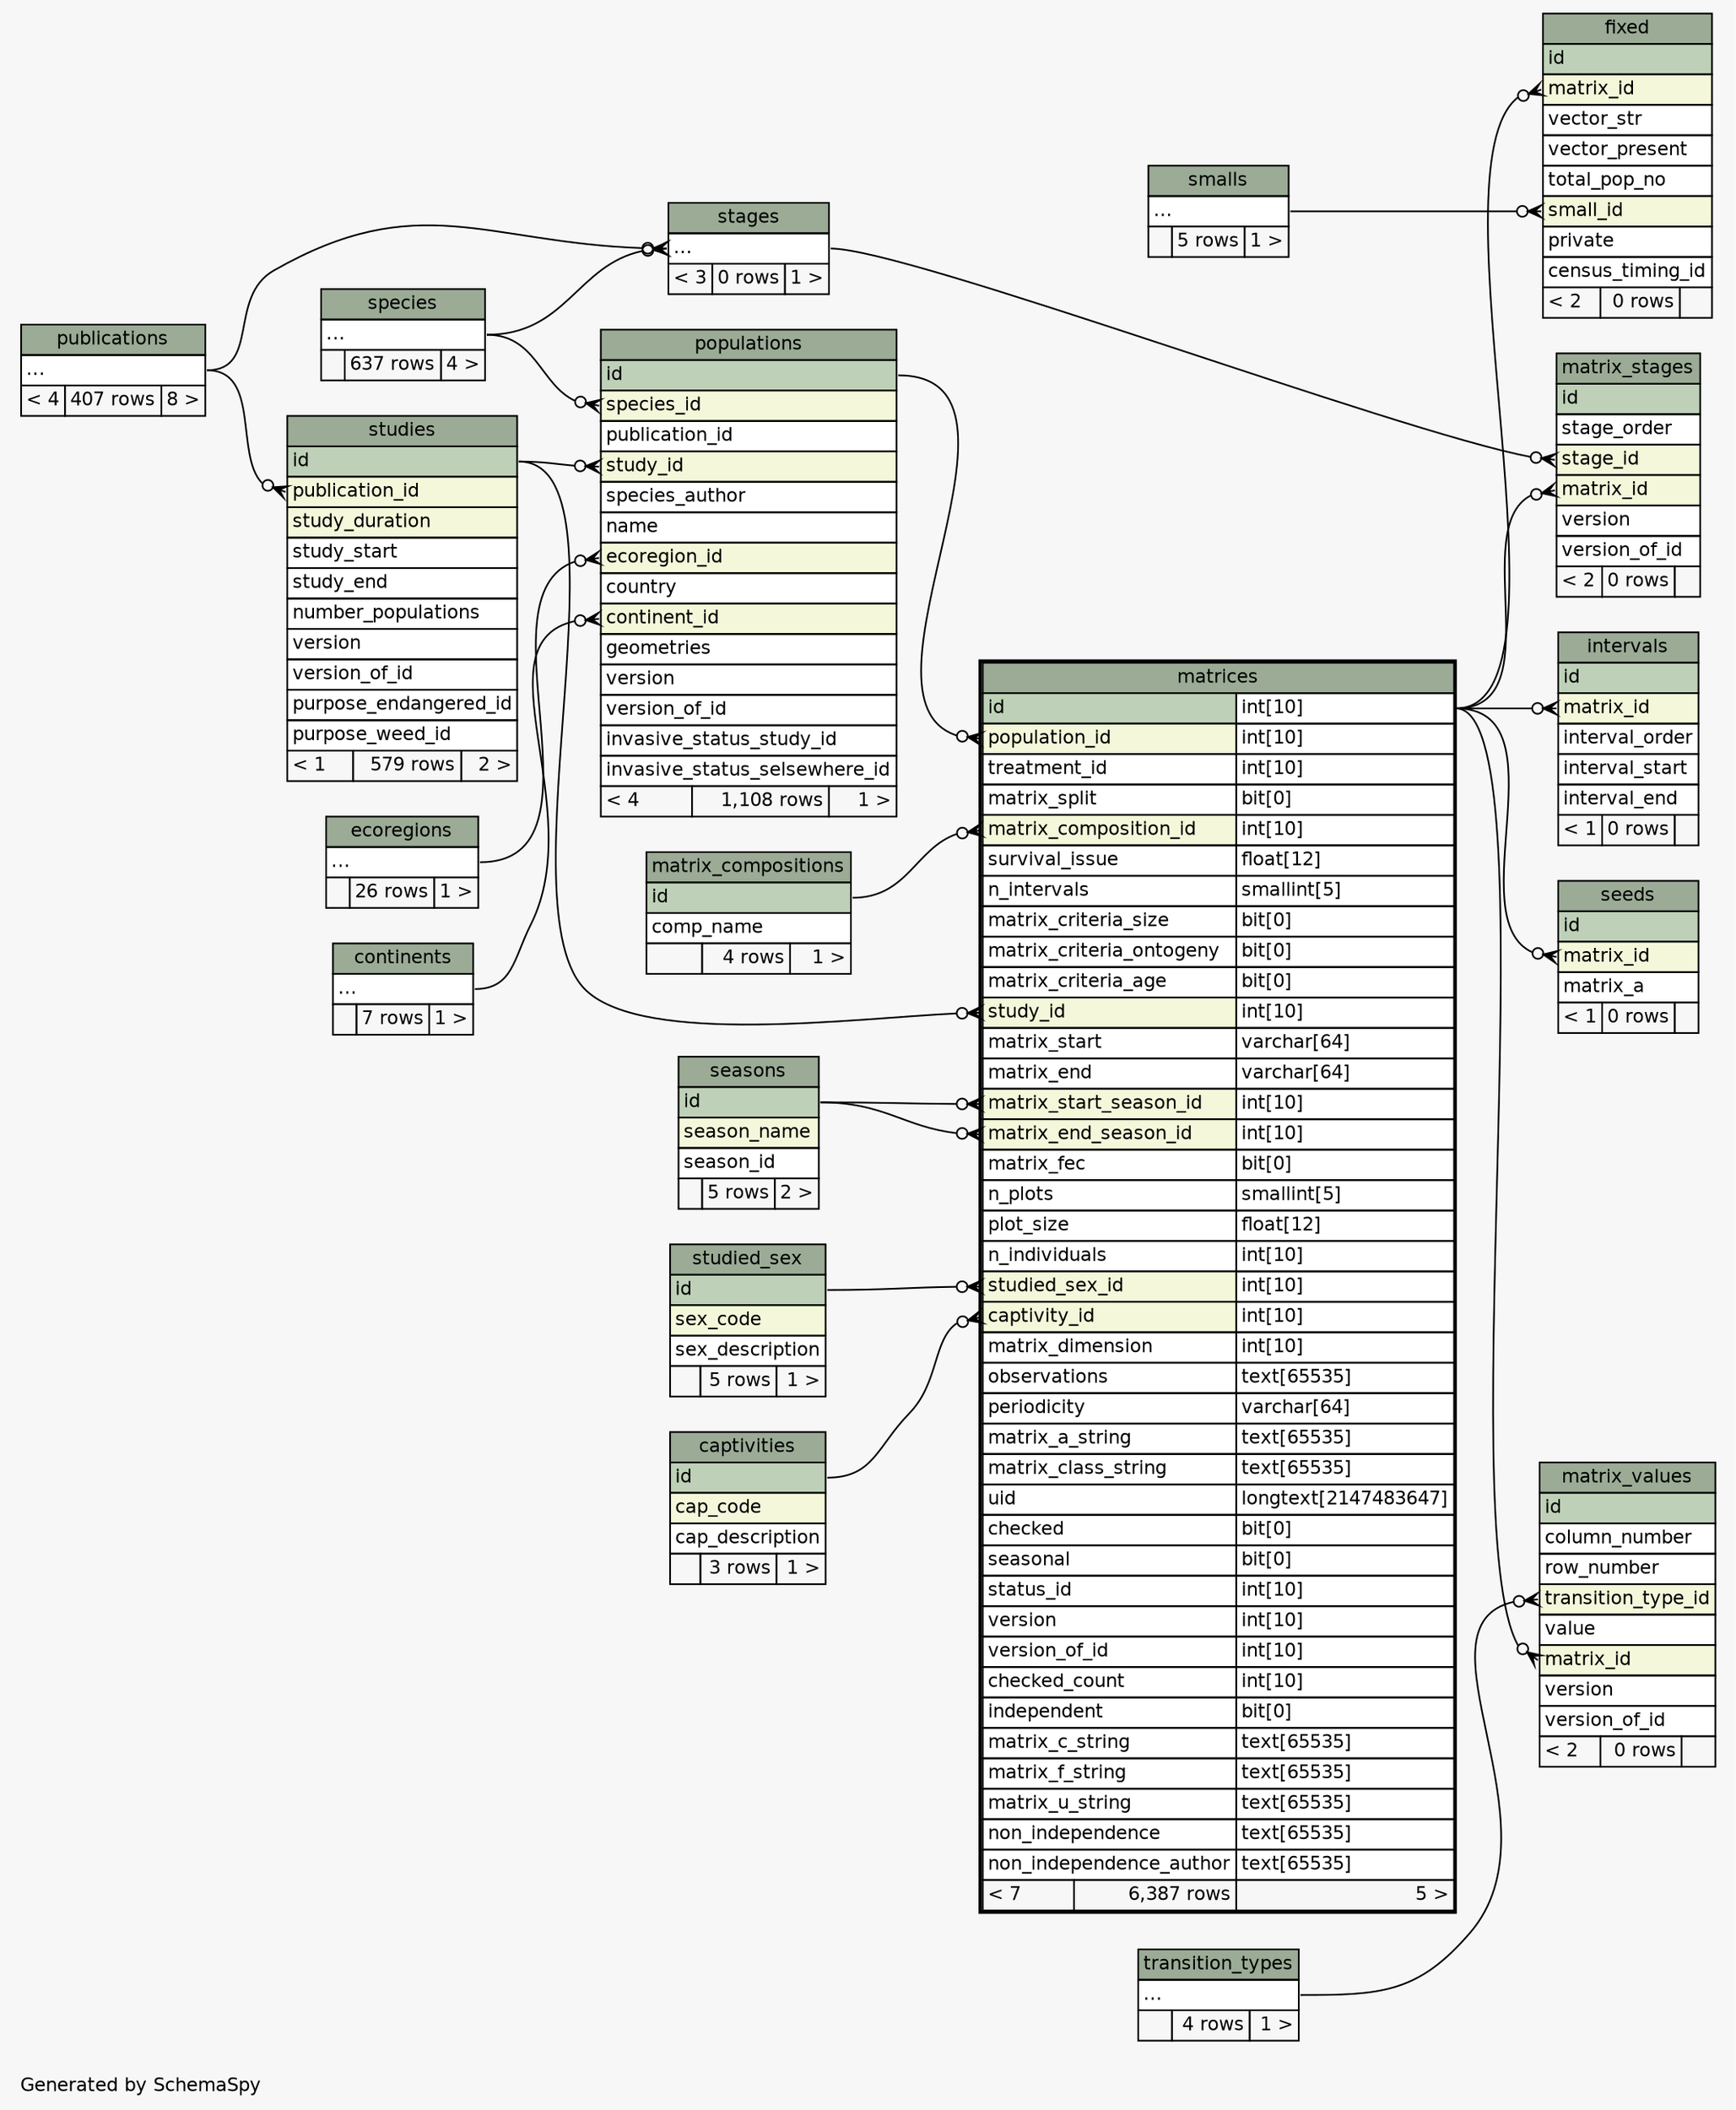 // dot 2.38.0 on Mac OS X 10.11.5
// SchemaSpy rev 590
digraph "twoDegreesRelationshipsDiagram" {
  graph [
    rankdir="RL"
    bgcolor="#f7f7f7"
    label="\nGenerated by SchemaSpy"
    labeljust="l"
    nodesep="0.18"
    ranksep="0.46"
    fontname="Helvetica"
    fontsize="11"
  ];
  node [
    fontname="Helvetica"
    fontsize="11"
    shape="plaintext"
  ];
  edge [
    arrowsize="0.8"
  ];
  "fixed":"matrix_id":w -> "matrices":"id.type":e [arrowhead=none dir=back arrowtail=crowodot];
  "fixed":"small_id":w -> "smalls":"elipses":e [arrowhead=none dir=back arrowtail=crowodot];
  "intervals":"matrix_id":w -> "matrices":"id.type":e [arrowhead=none dir=back arrowtail=crowodot];
  "matrices":"captivity_id":w -> "captivities":"id":e [arrowhead=none dir=back arrowtail=crowodot];
  "matrices":"matrix_composition_id":w -> "matrix_compositions":"id":e [arrowhead=none dir=back arrowtail=crowodot];
  "matrices":"matrix_end_season_id":w -> "seasons":"id":e [arrowhead=none dir=back arrowtail=crowodot];
  "matrices":"matrix_start_season_id":w -> "seasons":"id":e [arrowhead=none dir=back arrowtail=crowodot];
  "matrices":"population_id":w -> "populations":"id":e [arrowhead=none dir=back arrowtail=crowodot];
  "matrices":"studied_sex_id":w -> "studied_sex":"id":e [arrowhead=none dir=back arrowtail=crowodot];
  "matrices":"study_id":w -> "studies":"id":e [arrowhead=none dir=back arrowtail=crowodot];
  "matrix_stages":"matrix_id":w -> "matrices":"id.type":e [arrowhead=none dir=back arrowtail=crowodot];
  "matrix_stages":"stage_id":w -> "stages":"elipses":e [arrowhead=none dir=back arrowtail=crowodot];
  "matrix_values":"matrix_id":w -> "matrices":"id.type":e [arrowhead=none dir=back arrowtail=crowodot];
  "matrix_values":"transition_type_id":w -> "transition_types":"elipses":e [arrowhead=none dir=back arrowtail=crowodot];
  "populations":"continent_id":w -> "continents":"elipses":e [arrowhead=none dir=back arrowtail=crowodot];
  "populations":"ecoregion_id":w -> "ecoregions":"elipses":e [arrowhead=none dir=back arrowtail=crowodot];
  "populations":"species_id":w -> "species":"elipses":e [arrowhead=none dir=back arrowtail=crowodot];
  "populations":"study_id":w -> "studies":"id":e [arrowhead=none dir=back arrowtail=crowodot];
  "seeds":"matrix_id":w -> "matrices":"id.type":e [arrowhead=none dir=back arrowtail=crowodot];
  "stages":"elipses":w -> "publications":"elipses":e [arrowhead=none dir=back arrowtail=crowodot];
  "stages":"elipses":w -> "species":"elipses":e [arrowhead=none dir=back arrowtail=crowodot];
  "studies":"publication_id":w -> "publications":"elipses":e [arrowhead=none dir=back arrowtail=crowodot];
  "captivities" [
    label=<
    <TABLE BORDER="0" CELLBORDER="1" CELLSPACING="0" BGCOLOR="#ffffff">
      <TR><TD COLSPAN="3" BGCOLOR="#9bab96" ALIGN="CENTER">captivities</TD></TR>
      <TR><TD PORT="id" COLSPAN="3" BGCOLOR="#bed1b8" ALIGN="LEFT">id</TD></TR>
      <TR><TD PORT="cap_code" COLSPAN="3" BGCOLOR="#f4f7da" ALIGN="LEFT">cap_code</TD></TR>
      <TR><TD PORT="cap_description" COLSPAN="3" ALIGN="LEFT">cap_description</TD></TR>
      <TR><TD ALIGN="LEFT" BGCOLOR="#f7f7f7">  </TD><TD ALIGN="RIGHT" BGCOLOR="#f7f7f7">3 rows</TD><TD ALIGN="RIGHT" BGCOLOR="#f7f7f7">1 &gt;</TD></TR>
    </TABLE>>
    URL="captivities.html"
    tooltip="captivities"
  ];
  "continents" [
    label=<
    <TABLE BORDER="0" CELLBORDER="1" CELLSPACING="0" BGCOLOR="#ffffff">
      <TR><TD COLSPAN="3" BGCOLOR="#9bab96" ALIGN="CENTER">continents</TD></TR>
      <TR><TD PORT="elipses" COLSPAN="3" ALIGN="LEFT">...</TD></TR>
      <TR><TD ALIGN="LEFT" BGCOLOR="#f7f7f7">  </TD><TD ALIGN="RIGHT" BGCOLOR="#f7f7f7">7 rows</TD><TD ALIGN="RIGHT" BGCOLOR="#f7f7f7">1 &gt;</TD></TR>
    </TABLE>>
    URL="continents.html"
    tooltip="continents"
  ];
  "ecoregions" [
    label=<
    <TABLE BORDER="0" CELLBORDER="1" CELLSPACING="0" BGCOLOR="#ffffff">
      <TR><TD COLSPAN="3" BGCOLOR="#9bab96" ALIGN="CENTER">ecoregions</TD></TR>
      <TR><TD PORT="elipses" COLSPAN="3" ALIGN="LEFT">...</TD></TR>
      <TR><TD ALIGN="LEFT" BGCOLOR="#f7f7f7">  </TD><TD ALIGN="RIGHT" BGCOLOR="#f7f7f7">26 rows</TD><TD ALIGN="RIGHT" BGCOLOR="#f7f7f7">1 &gt;</TD></TR>
    </TABLE>>
    URL="ecoregions.html"
    tooltip="ecoregions"
  ];
  "fixed" [
    label=<
    <TABLE BORDER="0" CELLBORDER="1" CELLSPACING="0" BGCOLOR="#ffffff">
      <TR><TD COLSPAN="3" BGCOLOR="#9bab96" ALIGN="CENTER">fixed</TD></TR>
      <TR><TD PORT="id" COLSPAN="3" BGCOLOR="#bed1b8" ALIGN="LEFT">id</TD></TR>
      <TR><TD PORT="matrix_id" COLSPAN="3" BGCOLOR="#f4f7da" ALIGN="LEFT">matrix_id</TD></TR>
      <TR><TD PORT="vector_str" COLSPAN="3" ALIGN="LEFT">vector_str</TD></TR>
      <TR><TD PORT="vector_present" COLSPAN="3" ALIGN="LEFT">vector_present</TD></TR>
      <TR><TD PORT="total_pop_no" COLSPAN="3" ALIGN="LEFT">total_pop_no</TD></TR>
      <TR><TD PORT="small_id" COLSPAN="3" BGCOLOR="#f4f7da" ALIGN="LEFT">small_id</TD></TR>
      <TR><TD PORT="private" COLSPAN="3" ALIGN="LEFT">private</TD></TR>
      <TR><TD PORT="census_timing_id" COLSPAN="3" ALIGN="LEFT">census_timing_id</TD></TR>
      <TR><TD ALIGN="LEFT" BGCOLOR="#f7f7f7">&lt; 2</TD><TD ALIGN="RIGHT" BGCOLOR="#f7f7f7">0 rows</TD><TD ALIGN="RIGHT" BGCOLOR="#f7f7f7">  </TD></TR>
    </TABLE>>
    URL="fixed.html"
    tooltip="fixed"
  ];
  "intervals" [
    label=<
    <TABLE BORDER="0" CELLBORDER="1" CELLSPACING="0" BGCOLOR="#ffffff">
      <TR><TD COLSPAN="3" BGCOLOR="#9bab96" ALIGN="CENTER">intervals</TD></TR>
      <TR><TD PORT="id" COLSPAN="3" BGCOLOR="#bed1b8" ALIGN="LEFT">id</TD></TR>
      <TR><TD PORT="matrix_id" COLSPAN="3" BGCOLOR="#f4f7da" ALIGN="LEFT">matrix_id</TD></TR>
      <TR><TD PORT="interval_order" COLSPAN="3" ALIGN="LEFT">interval_order</TD></TR>
      <TR><TD PORT="interval_start" COLSPAN="3" ALIGN="LEFT">interval_start</TD></TR>
      <TR><TD PORT="interval_end" COLSPAN="3" ALIGN="LEFT">interval_end</TD></TR>
      <TR><TD ALIGN="LEFT" BGCOLOR="#f7f7f7">&lt; 1</TD><TD ALIGN="RIGHT" BGCOLOR="#f7f7f7">0 rows</TD><TD ALIGN="RIGHT" BGCOLOR="#f7f7f7">  </TD></TR>
    </TABLE>>
    URL="intervals.html"
    tooltip="intervals"
  ];
  "matrices" [
    label=<
    <TABLE BORDER="2" CELLBORDER="1" CELLSPACING="0" BGCOLOR="#ffffff">
      <TR><TD COLSPAN="3" BGCOLOR="#9bab96" ALIGN="CENTER">matrices</TD></TR>
      <TR><TD PORT="id" COLSPAN="2" BGCOLOR="#bed1b8" ALIGN="LEFT">id</TD><TD PORT="id.type" ALIGN="LEFT">int[10]</TD></TR>
      <TR><TD PORT="population_id" COLSPAN="2" BGCOLOR="#f4f7da" ALIGN="LEFT">population_id</TD><TD PORT="population_id.type" ALIGN="LEFT">int[10]</TD></TR>
      <TR><TD PORT="treatment_id" COLSPAN="2" ALIGN="LEFT">treatment_id</TD><TD PORT="treatment_id.type" ALIGN="LEFT">int[10]</TD></TR>
      <TR><TD PORT="matrix_split" COLSPAN="2" ALIGN="LEFT">matrix_split</TD><TD PORT="matrix_split.type" ALIGN="LEFT">bit[0]</TD></TR>
      <TR><TD PORT="matrix_composition_id" COLSPAN="2" BGCOLOR="#f4f7da" ALIGN="LEFT">matrix_composition_id</TD><TD PORT="matrix_composition_id.type" ALIGN="LEFT">int[10]</TD></TR>
      <TR><TD PORT="survival_issue" COLSPAN="2" ALIGN="LEFT">survival_issue</TD><TD PORT="survival_issue.type" ALIGN="LEFT">float[12]</TD></TR>
      <TR><TD PORT="n_intervals" COLSPAN="2" ALIGN="LEFT">n_intervals</TD><TD PORT="n_intervals.type" ALIGN="LEFT">smallint[5]</TD></TR>
      <TR><TD PORT="matrix_criteria_size" COLSPAN="2" ALIGN="LEFT">matrix_criteria_size</TD><TD PORT="matrix_criteria_size.type" ALIGN="LEFT">bit[0]</TD></TR>
      <TR><TD PORT="matrix_criteria_ontogeny" COLSPAN="2" ALIGN="LEFT">matrix_criteria_ontogeny</TD><TD PORT="matrix_criteria_ontogeny.type" ALIGN="LEFT">bit[0]</TD></TR>
      <TR><TD PORT="matrix_criteria_age" COLSPAN="2" ALIGN="LEFT">matrix_criteria_age</TD><TD PORT="matrix_criteria_age.type" ALIGN="LEFT">bit[0]</TD></TR>
      <TR><TD PORT="study_id" COLSPAN="2" BGCOLOR="#f4f7da" ALIGN="LEFT">study_id</TD><TD PORT="study_id.type" ALIGN="LEFT">int[10]</TD></TR>
      <TR><TD PORT="matrix_start" COLSPAN="2" ALIGN="LEFT">matrix_start</TD><TD PORT="matrix_start.type" ALIGN="LEFT">varchar[64]</TD></TR>
      <TR><TD PORT="matrix_end" COLSPAN="2" ALIGN="LEFT">matrix_end</TD><TD PORT="matrix_end.type" ALIGN="LEFT">varchar[64]</TD></TR>
      <TR><TD PORT="matrix_start_season_id" COLSPAN="2" BGCOLOR="#f4f7da" ALIGN="LEFT">matrix_start_season_id</TD><TD PORT="matrix_start_season_id.type" ALIGN="LEFT">int[10]</TD></TR>
      <TR><TD PORT="matrix_end_season_id" COLSPAN="2" BGCOLOR="#f4f7da" ALIGN="LEFT">matrix_end_season_id</TD><TD PORT="matrix_end_season_id.type" ALIGN="LEFT">int[10]</TD></TR>
      <TR><TD PORT="matrix_fec" COLSPAN="2" ALIGN="LEFT">matrix_fec</TD><TD PORT="matrix_fec.type" ALIGN="LEFT">bit[0]</TD></TR>
      <TR><TD PORT="n_plots" COLSPAN="2" ALIGN="LEFT">n_plots</TD><TD PORT="n_plots.type" ALIGN="LEFT">smallint[5]</TD></TR>
      <TR><TD PORT="plot_size" COLSPAN="2" ALIGN="LEFT">plot_size</TD><TD PORT="plot_size.type" ALIGN="LEFT">float[12]</TD></TR>
      <TR><TD PORT="n_individuals" COLSPAN="2" ALIGN="LEFT">n_individuals</TD><TD PORT="n_individuals.type" ALIGN="LEFT">int[10]</TD></TR>
      <TR><TD PORT="studied_sex_id" COLSPAN="2" BGCOLOR="#f4f7da" ALIGN="LEFT">studied_sex_id</TD><TD PORT="studied_sex_id.type" ALIGN="LEFT">int[10]</TD></TR>
      <TR><TD PORT="captivity_id" COLSPAN="2" BGCOLOR="#f4f7da" ALIGN="LEFT">captivity_id</TD><TD PORT="captivity_id.type" ALIGN="LEFT">int[10]</TD></TR>
      <TR><TD PORT="matrix_dimension" COLSPAN="2" ALIGN="LEFT">matrix_dimension</TD><TD PORT="matrix_dimension.type" ALIGN="LEFT">int[10]</TD></TR>
      <TR><TD PORT="observations" COLSPAN="2" ALIGN="LEFT">observations</TD><TD PORT="observations.type" ALIGN="LEFT">text[65535]</TD></TR>
      <TR><TD PORT="periodicity" COLSPAN="2" ALIGN="LEFT">periodicity</TD><TD PORT="periodicity.type" ALIGN="LEFT">varchar[64]</TD></TR>
      <TR><TD PORT="matrix_a_string" COLSPAN="2" ALIGN="LEFT">matrix_a_string</TD><TD PORT="matrix_a_string.type" ALIGN="LEFT">text[65535]</TD></TR>
      <TR><TD PORT="matrix_class_string" COLSPAN="2" ALIGN="LEFT">matrix_class_string</TD><TD PORT="matrix_class_string.type" ALIGN="LEFT">text[65535]</TD></TR>
      <TR><TD PORT="uid" COLSPAN="2" ALIGN="LEFT">uid</TD><TD PORT="uid.type" ALIGN="LEFT">longtext[2147483647]</TD></TR>
      <TR><TD PORT="checked" COLSPAN="2" ALIGN="LEFT">checked</TD><TD PORT="checked.type" ALIGN="LEFT">bit[0]</TD></TR>
      <TR><TD PORT="seasonal" COLSPAN="2" ALIGN="LEFT">seasonal</TD><TD PORT="seasonal.type" ALIGN="LEFT">bit[0]</TD></TR>
      <TR><TD PORT="status_id" COLSPAN="2" ALIGN="LEFT">status_id</TD><TD PORT="status_id.type" ALIGN="LEFT">int[10]</TD></TR>
      <TR><TD PORT="version" COLSPAN="2" ALIGN="LEFT">version</TD><TD PORT="version.type" ALIGN="LEFT">int[10]</TD></TR>
      <TR><TD PORT="version_of_id" COLSPAN="2" ALIGN="LEFT">version_of_id</TD><TD PORT="version_of_id.type" ALIGN="LEFT">int[10]</TD></TR>
      <TR><TD PORT="checked_count" COLSPAN="2" ALIGN="LEFT">checked_count</TD><TD PORT="checked_count.type" ALIGN="LEFT">int[10]</TD></TR>
      <TR><TD PORT="independent" COLSPAN="2" ALIGN="LEFT">independent</TD><TD PORT="independent.type" ALIGN="LEFT">bit[0]</TD></TR>
      <TR><TD PORT="matrix_c_string" COLSPAN="2" ALIGN="LEFT">matrix_c_string</TD><TD PORT="matrix_c_string.type" ALIGN="LEFT">text[65535]</TD></TR>
      <TR><TD PORT="matrix_f_string" COLSPAN="2" ALIGN="LEFT">matrix_f_string</TD><TD PORT="matrix_f_string.type" ALIGN="LEFT">text[65535]</TD></TR>
      <TR><TD PORT="matrix_u_string" COLSPAN="2" ALIGN="LEFT">matrix_u_string</TD><TD PORT="matrix_u_string.type" ALIGN="LEFT">text[65535]</TD></TR>
      <TR><TD PORT="non_independence" COLSPAN="2" ALIGN="LEFT">non_independence</TD><TD PORT="non_independence.type" ALIGN="LEFT">text[65535]</TD></TR>
      <TR><TD PORT="non_independence_author" COLSPAN="2" ALIGN="LEFT">non_independence_author</TD><TD PORT="non_independence_author.type" ALIGN="LEFT">text[65535]</TD></TR>
      <TR><TD ALIGN="LEFT" BGCOLOR="#f7f7f7">&lt; 7</TD><TD ALIGN="RIGHT" BGCOLOR="#f7f7f7">6,387 rows</TD><TD ALIGN="RIGHT" BGCOLOR="#f7f7f7">5 &gt;</TD></TR>
    </TABLE>>
    URL="matrices.html"
    tooltip="matrices"
  ];
  "matrix_compositions" [
    label=<
    <TABLE BORDER="0" CELLBORDER="1" CELLSPACING="0" BGCOLOR="#ffffff">
      <TR><TD COLSPAN="3" BGCOLOR="#9bab96" ALIGN="CENTER">matrix_compositions</TD></TR>
      <TR><TD PORT="id" COLSPAN="3" BGCOLOR="#bed1b8" ALIGN="LEFT">id</TD></TR>
      <TR><TD PORT="comp_name" COLSPAN="3" ALIGN="LEFT">comp_name</TD></TR>
      <TR><TD ALIGN="LEFT" BGCOLOR="#f7f7f7">  </TD><TD ALIGN="RIGHT" BGCOLOR="#f7f7f7">4 rows</TD><TD ALIGN="RIGHT" BGCOLOR="#f7f7f7">1 &gt;</TD></TR>
    </TABLE>>
    URL="matrix_compositions.html"
    tooltip="matrix_compositions"
  ];
  "matrix_stages" [
    label=<
    <TABLE BORDER="0" CELLBORDER="1" CELLSPACING="0" BGCOLOR="#ffffff">
      <TR><TD COLSPAN="3" BGCOLOR="#9bab96" ALIGN="CENTER">matrix_stages</TD></TR>
      <TR><TD PORT="id" COLSPAN="3" BGCOLOR="#bed1b8" ALIGN="LEFT">id</TD></TR>
      <TR><TD PORT="stage_order" COLSPAN="3" ALIGN="LEFT">stage_order</TD></TR>
      <TR><TD PORT="stage_id" COLSPAN="3" BGCOLOR="#f4f7da" ALIGN="LEFT">stage_id</TD></TR>
      <TR><TD PORT="matrix_id" COLSPAN="3" BGCOLOR="#f4f7da" ALIGN="LEFT">matrix_id</TD></TR>
      <TR><TD PORT="version" COLSPAN="3" ALIGN="LEFT">version</TD></TR>
      <TR><TD PORT="version_of_id" COLSPAN="3" ALIGN="LEFT">version_of_id</TD></TR>
      <TR><TD ALIGN="LEFT" BGCOLOR="#f7f7f7">&lt; 2</TD><TD ALIGN="RIGHT" BGCOLOR="#f7f7f7">0 rows</TD><TD ALIGN="RIGHT" BGCOLOR="#f7f7f7">  </TD></TR>
    </TABLE>>
    URL="matrix_stages.html"
    tooltip="matrix_stages"
  ];
  "matrix_values" [
    label=<
    <TABLE BORDER="0" CELLBORDER="1" CELLSPACING="0" BGCOLOR="#ffffff">
      <TR><TD COLSPAN="3" BGCOLOR="#9bab96" ALIGN="CENTER">matrix_values</TD></TR>
      <TR><TD PORT="id" COLSPAN="3" BGCOLOR="#bed1b8" ALIGN="LEFT">id</TD></TR>
      <TR><TD PORT="column_number" COLSPAN="3" ALIGN="LEFT">column_number</TD></TR>
      <TR><TD PORT="row_number" COLSPAN="3" ALIGN="LEFT">row_number</TD></TR>
      <TR><TD PORT="transition_type_id" COLSPAN="3" BGCOLOR="#f4f7da" ALIGN="LEFT">transition_type_id</TD></TR>
      <TR><TD PORT="value" COLSPAN="3" ALIGN="LEFT">value</TD></TR>
      <TR><TD PORT="matrix_id" COLSPAN="3" BGCOLOR="#f4f7da" ALIGN="LEFT">matrix_id</TD></TR>
      <TR><TD PORT="version" COLSPAN="3" ALIGN="LEFT">version</TD></TR>
      <TR><TD PORT="version_of_id" COLSPAN="3" ALIGN="LEFT">version_of_id</TD></TR>
      <TR><TD ALIGN="LEFT" BGCOLOR="#f7f7f7">&lt; 2</TD><TD ALIGN="RIGHT" BGCOLOR="#f7f7f7">0 rows</TD><TD ALIGN="RIGHT" BGCOLOR="#f7f7f7">  </TD></TR>
    </TABLE>>
    URL="matrix_values.html"
    tooltip="matrix_values"
  ];
  "populations" [
    label=<
    <TABLE BORDER="0" CELLBORDER="1" CELLSPACING="0" BGCOLOR="#ffffff">
      <TR><TD COLSPAN="3" BGCOLOR="#9bab96" ALIGN="CENTER">populations</TD></TR>
      <TR><TD PORT="id" COLSPAN="3" BGCOLOR="#bed1b8" ALIGN="LEFT">id</TD></TR>
      <TR><TD PORT="species_id" COLSPAN="3" BGCOLOR="#f4f7da" ALIGN="LEFT">species_id</TD></TR>
      <TR><TD PORT="publication_id" COLSPAN="3" ALIGN="LEFT">publication_id</TD></TR>
      <TR><TD PORT="study_id" COLSPAN="3" BGCOLOR="#f4f7da" ALIGN="LEFT">study_id</TD></TR>
      <TR><TD PORT="species_author" COLSPAN="3" ALIGN="LEFT">species_author</TD></TR>
      <TR><TD PORT="name" COLSPAN="3" ALIGN="LEFT">name</TD></TR>
      <TR><TD PORT="ecoregion_id" COLSPAN="3" BGCOLOR="#f4f7da" ALIGN="LEFT">ecoregion_id</TD></TR>
      <TR><TD PORT="country" COLSPAN="3" ALIGN="LEFT">country</TD></TR>
      <TR><TD PORT="continent_id" COLSPAN="3" BGCOLOR="#f4f7da" ALIGN="LEFT">continent_id</TD></TR>
      <TR><TD PORT="geometries" COLSPAN="3" ALIGN="LEFT">geometries</TD></TR>
      <TR><TD PORT="version" COLSPAN="3" ALIGN="LEFT">version</TD></TR>
      <TR><TD PORT="version_of_id" COLSPAN="3" ALIGN="LEFT">version_of_id</TD></TR>
      <TR><TD PORT="invasive_status_study_id" COLSPAN="3" ALIGN="LEFT">invasive_status_study_id</TD></TR>
      <TR><TD PORT="invasive_status_selsewhere_id" COLSPAN="3" ALIGN="LEFT">invasive_status_selsewhere_id</TD></TR>
      <TR><TD ALIGN="LEFT" BGCOLOR="#f7f7f7">&lt; 4</TD><TD ALIGN="RIGHT" BGCOLOR="#f7f7f7">1,108 rows</TD><TD ALIGN="RIGHT" BGCOLOR="#f7f7f7">1 &gt;</TD></TR>
    </TABLE>>
    URL="populations.html"
    tooltip="populations"
  ];
  "publications" [
    label=<
    <TABLE BORDER="0" CELLBORDER="1" CELLSPACING="0" BGCOLOR="#ffffff">
      <TR><TD COLSPAN="3" BGCOLOR="#9bab96" ALIGN="CENTER">publications</TD></TR>
      <TR><TD PORT="elipses" COLSPAN="3" ALIGN="LEFT">...</TD></TR>
      <TR><TD ALIGN="LEFT" BGCOLOR="#f7f7f7">&lt; 4</TD><TD ALIGN="RIGHT" BGCOLOR="#f7f7f7">407 rows</TD><TD ALIGN="RIGHT" BGCOLOR="#f7f7f7">8 &gt;</TD></TR>
    </TABLE>>
    URL="publications.html"
    tooltip="publications"
  ];
  "seasons" [
    label=<
    <TABLE BORDER="0" CELLBORDER="1" CELLSPACING="0" BGCOLOR="#ffffff">
      <TR><TD COLSPAN="3" BGCOLOR="#9bab96" ALIGN="CENTER">seasons</TD></TR>
      <TR><TD PORT="id" COLSPAN="3" BGCOLOR="#bed1b8" ALIGN="LEFT">id</TD></TR>
      <TR><TD PORT="season_name" COLSPAN="3" BGCOLOR="#f4f7da" ALIGN="LEFT">season_name</TD></TR>
      <TR><TD PORT="season_id" COLSPAN="3" ALIGN="LEFT">season_id</TD></TR>
      <TR><TD ALIGN="LEFT" BGCOLOR="#f7f7f7">  </TD><TD ALIGN="RIGHT" BGCOLOR="#f7f7f7">5 rows</TD><TD ALIGN="RIGHT" BGCOLOR="#f7f7f7">2 &gt;</TD></TR>
    </TABLE>>
    URL="seasons.html"
    tooltip="seasons"
  ];
  "seeds" [
    label=<
    <TABLE BORDER="0" CELLBORDER="1" CELLSPACING="0" BGCOLOR="#ffffff">
      <TR><TD COLSPAN="3" BGCOLOR="#9bab96" ALIGN="CENTER">seeds</TD></TR>
      <TR><TD PORT="id" COLSPAN="3" BGCOLOR="#bed1b8" ALIGN="LEFT">id</TD></TR>
      <TR><TD PORT="matrix_id" COLSPAN="3" BGCOLOR="#f4f7da" ALIGN="LEFT">matrix_id</TD></TR>
      <TR><TD PORT="matrix_a" COLSPAN="3" ALIGN="LEFT">matrix_a</TD></TR>
      <TR><TD ALIGN="LEFT" BGCOLOR="#f7f7f7">&lt; 1</TD><TD ALIGN="RIGHT" BGCOLOR="#f7f7f7">0 rows</TD><TD ALIGN="RIGHT" BGCOLOR="#f7f7f7">  </TD></TR>
    </TABLE>>
    URL="seeds.html"
    tooltip="seeds"
  ];
  "smalls" [
    label=<
    <TABLE BORDER="0" CELLBORDER="1" CELLSPACING="0" BGCOLOR="#ffffff">
      <TR><TD COLSPAN="3" BGCOLOR="#9bab96" ALIGN="CENTER">smalls</TD></TR>
      <TR><TD PORT="elipses" COLSPAN="3" ALIGN="LEFT">...</TD></TR>
      <TR><TD ALIGN="LEFT" BGCOLOR="#f7f7f7">  </TD><TD ALIGN="RIGHT" BGCOLOR="#f7f7f7">5 rows</TD><TD ALIGN="RIGHT" BGCOLOR="#f7f7f7">1 &gt;</TD></TR>
    </TABLE>>
    URL="smalls.html"
    tooltip="smalls"
  ];
  "species" [
    label=<
    <TABLE BORDER="0" CELLBORDER="1" CELLSPACING="0" BGCOLOR="#ffffff">
      <TR><TD COLSPAN="3" BGCOLOR="#9bab96" ALIGN="CENTER">species</TD></TR>
      <TR><TD PORT="elipses" COLSPAN="3" ALIGN="LEFT">...</TD></TR>
      <TR><TD ALIGN="LEFT" BGCOLOR="#f7f7f7">  </TD><TD ALIGN="RIGHT" BGCOLOR="#f7f7f7">637 rows</TD><TD ALIGN="RIGHT" BGCOLOR="#f7f7f7">4 &gt;</TD></TR>
    </TABLE>>
    URL="species.html"
    tooltip="species"
  ];
  "stages" [
    label=<
    <TABLE BORDER="0" CELLBORDER="1" CELLSPACING="0" BGCOLOR="#ffffff">
      <TR><TD COLSPAN="3" BGCOLOR="#9bab96" ALIGN="CENTER">stages</TD></TR>
      <TR><TD PORT="elipses" COLSPAN="3" ALIGN="LEFT">...</TD></TR>
      <TR><TD ALIGN="LEFT" BGCOLOR="#f7f7f7">&lt; 3</TD><TD ALIGN="RIGHT" BGCOLOR="#f7f7f7">0 rows</TD><TD ALIGN="RIGHT" BGCOLOR="#f7f7f7">1 &gt;</TD></TR>
    </TABLE>>
    URL="stages.html"
    tooltip="stages"
  ];
  "studied_sex" [
    label=<
    <TABLE BORDER="0" CELLBORDER="1" CELLSPACING="0" BGCOLOR="#ffffff">
      <TR><TD COLSPAN="3" BGCOLOR="#9bab96" ALIGN="CENTER">studied_sex</TD></TR>
      <TR><TD PORT="id" COLSPAN="3" BGCOLOR="#bed1b8" ALIGN="LEFT">id</TD></TR>
      <TR><TD PORT="sex_code" COLSPAN="3" BGCOLOR="#f4f7da" ALIGN="LEFT">sex_code</TD></TR>
      <TR><TD PORT="sex_description" COLSPAN="3" ALIGN="LEFT">sex_description</TD></TR>
      <TR><TD ALIGN="LEFT" BGCOLOR="#f7f7f7">  </TD><TD ALIGN="RIGHT" BGCOLOR="#f7f7f7">5 rows</TD><TD ALIGN="RIGHT" BGCOLOR="#f7f7f7">1 &gt;</TD></TR>
    </TABLE>>
    URL="studied_sex.html"
    tooltip="studied_sex"
  ];
  "studies" [
    label=<
    <TABLE BORDER="0" CELLBORDER="1" CELLSPACING="0" BGCOLOR="#ffffff">
      <TR><TD COLSPAN="3" BGCOLOR="#9bab96" ALIGN="CENTER">studies</TD></TR>
      <TR><TD PORT="id" COLSPAN="3" BGCOLOR="#bed1b8" ALIGN="LEFT">id</TD></TR>
      <TR><TD PORT="publication_id" COLSPAN="3" BGCOLOR="#f4f7da" ALIGN="LEFT">publication_id</TD></TR>
      <TR><TD PORT="study_duration" COLSPAN="3" BGCOLOR="#f4f7da" ALIGN="LEFT">study_duration</TD></TR>
      <TR><TD PORT="study_start" COLSPAN="3" ALIGN="LEFT">study_start</TD></TR>
      <TR><TD PORT="study_end" COLSPAN="3" ALIGN="LEFT">study_end</TD></TR>
      <TR><TD PORT="number_populations" COLSPAN="3" ALIGN="LEFT">number_populations</TD></TR>
      <TR><TD PORT="version" COLSPAN="3" ALIGN="LEFT">version</TD></TR>
      <TR><TD PORT="version_of_id" COLSPAN="3" ALIGN="LEFT">version_of_id</TD></TR>
      <TR><TD PORT="purpose_endangered_id" COLSPAN="3" ALIGN="LEFT">purpose_endangered_id</TD></TR>
      <TR><TD PORT="purpose_weed_id" COLSPAN="3" ALIGN="LEFT">purpose_weed_id</TD></TR>
      <TR><TD ALIGN="LEFT" BGCOLOR="#f7f7f7">&lt; 1</TD><TD ALIGN="RIGHT" BGCOLOR="#f7f7f7">579 rows</TD><TD ALIGN="RIGHT" BGCOLOR="#f7f7f7">2 &gt;</TD></TR>
    </TABLE>>
    URL="studies.html"
    tooltip="studies"
  ];
  "transition_types" [
    label=<
    <TABLE BORDER="0" CELLBORDER="1" CELLSPACING="0" BGCOLOR="#ffffff">
      <TR><TD COLSPAN="3" BGCOLOR="#9bab96" ALIGN="CENTER">transition_types</TD></TR>
      <TR><TD PORT="elipses" COLSPAN="3" ALIGN="LEFT">...</TD></TR>
      <TR><TD ALIGN="LEFT" BGCOLOR="#f7f7f7">  </TD><TD ALIGN="RIGHT" BGCOLOR="#f7f7f7">4 rows</TD><TD ALIGN="RIGHT" BGCOLOR="#f7f7f7">1 &gt;</TD></TR>
    </TABLE>>
    URL="transition_types.html"
    tooltip="transition_types"
  ];
}
